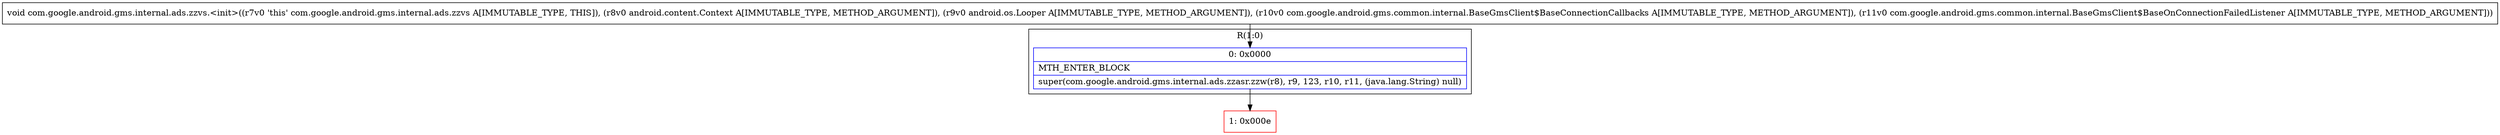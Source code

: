 digraph "CFG forcom.google.android.gms.internal.ads.zzvs.\<init\>(Landroid\/content\/Context;Landroid\/os\/Looper;Lcom\/google\/android\/gms\/common\/internal\/BaseGmsClient$BaseConnectionCallbacks;Lcom\/google\/android\/gms\/common\/internal\/BaseGmsClient$BaseOnConnectionFailedListener;)V" {
subgraph cluster_Region_535098201 {
label = "R(1:0)";
node [shape=record,color=blue];
Node_0 [shape=record,label="{0\:\ 0x0000|MTH_ENTER_BLOCK\l|super(com.google.android.gms.internal.ads.zzasr.zzw(r8), r9, 123, r10, r11, (java.lang.String) null)\l}"];
}
Node_1 [shape=record,color=red,label="{1\:\ 0x000e}"];
MethodNode[shape=record,label="{void com.google.android.gms.internal.ads.zzvs.\<init\>((r7v0 'this' com.google.android.gms.internal.ads.zzvs A[IMMUTABLE_TYPE, THIS]), (r8v0 android.content.Context A[IMMUTABLE_TYPE, METHOD_ARGUMENT]), (r9v0 android.os.Looper A[IMMUTABLE_TYPE, METHOD_ARGUMENT]), (r10v0 com.google.android.gms.common.internal.BaseGmsClient$BaseConnectionCallbacks A[IMMUTABLE_TYPE, METHOD_ARGUMENT]), (r11v0 com.google.android.gms.common.internal.BaseGmsClient$BaseOnConnectionFailedListener A[IMMUTABLE_TYPE, METHOD_ARGUMENT])) }"];
MethodNode -> Node_0;
Node_0 -> Node_1;
}

